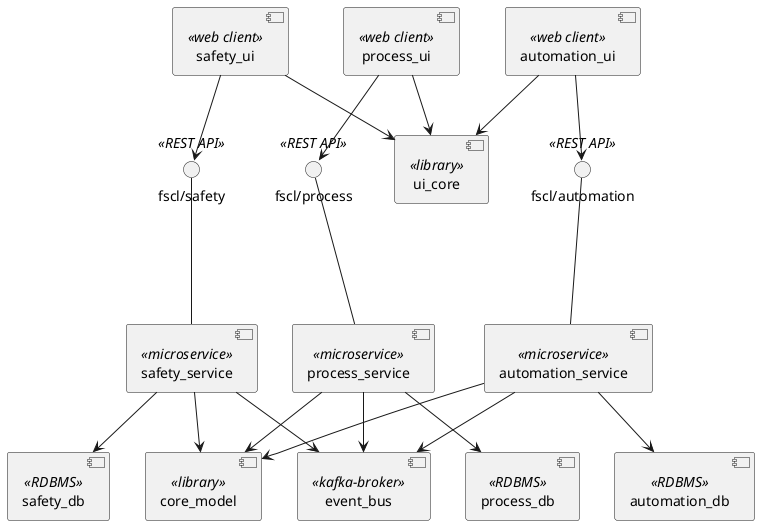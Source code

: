@startuml
component core_model <<library>>
component ui_core <<library>>
component automation_service <<microservice>>
interface "fscl/automation" as automation <<REST API>>
component automation_ui <<web client>>
component automation_db <<RDBMS>>

interface "fscl/safety" as safety <<REST API>>
component safety_service <<microservice>>
component safety_ui <<web client>>
component safety_db <<RDBMS>>

interface "fscl/process" as process <<REST API>>
component process_service <<microservice>>
component process_ui <<web client>>
component process_db <<RDBMS>>

component event_bus <<kafka-broker>>

process_ui --> process
process_ui --> ui_core
process --- process_service
process_service --> core_model
process_service --> process_db
process_service --> event_bus

automation_ui --> automation
automation_ui --> ui_core
automation --- automation_service
automation_service --> core_model
automation_service --> automation_db
automation_service --> event_bus

safety_ui --> safety
safety_ui --> ui_core
safety --- safety_service
safety_service --> core_model
safety_service --> safety_db
safety_service --> event_bus
@enduml